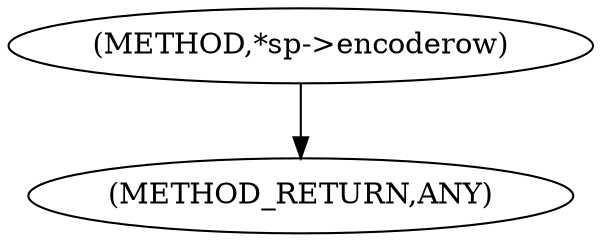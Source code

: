 digraph "*sp-&gt;encoderow" {  
"100499" [label = <(METHOD,*sp-&gt;encoderow)> ]
"100504" [label = <(METHOD_RETURN,ANY)> ]
  "100499" -> "100504" 
}
